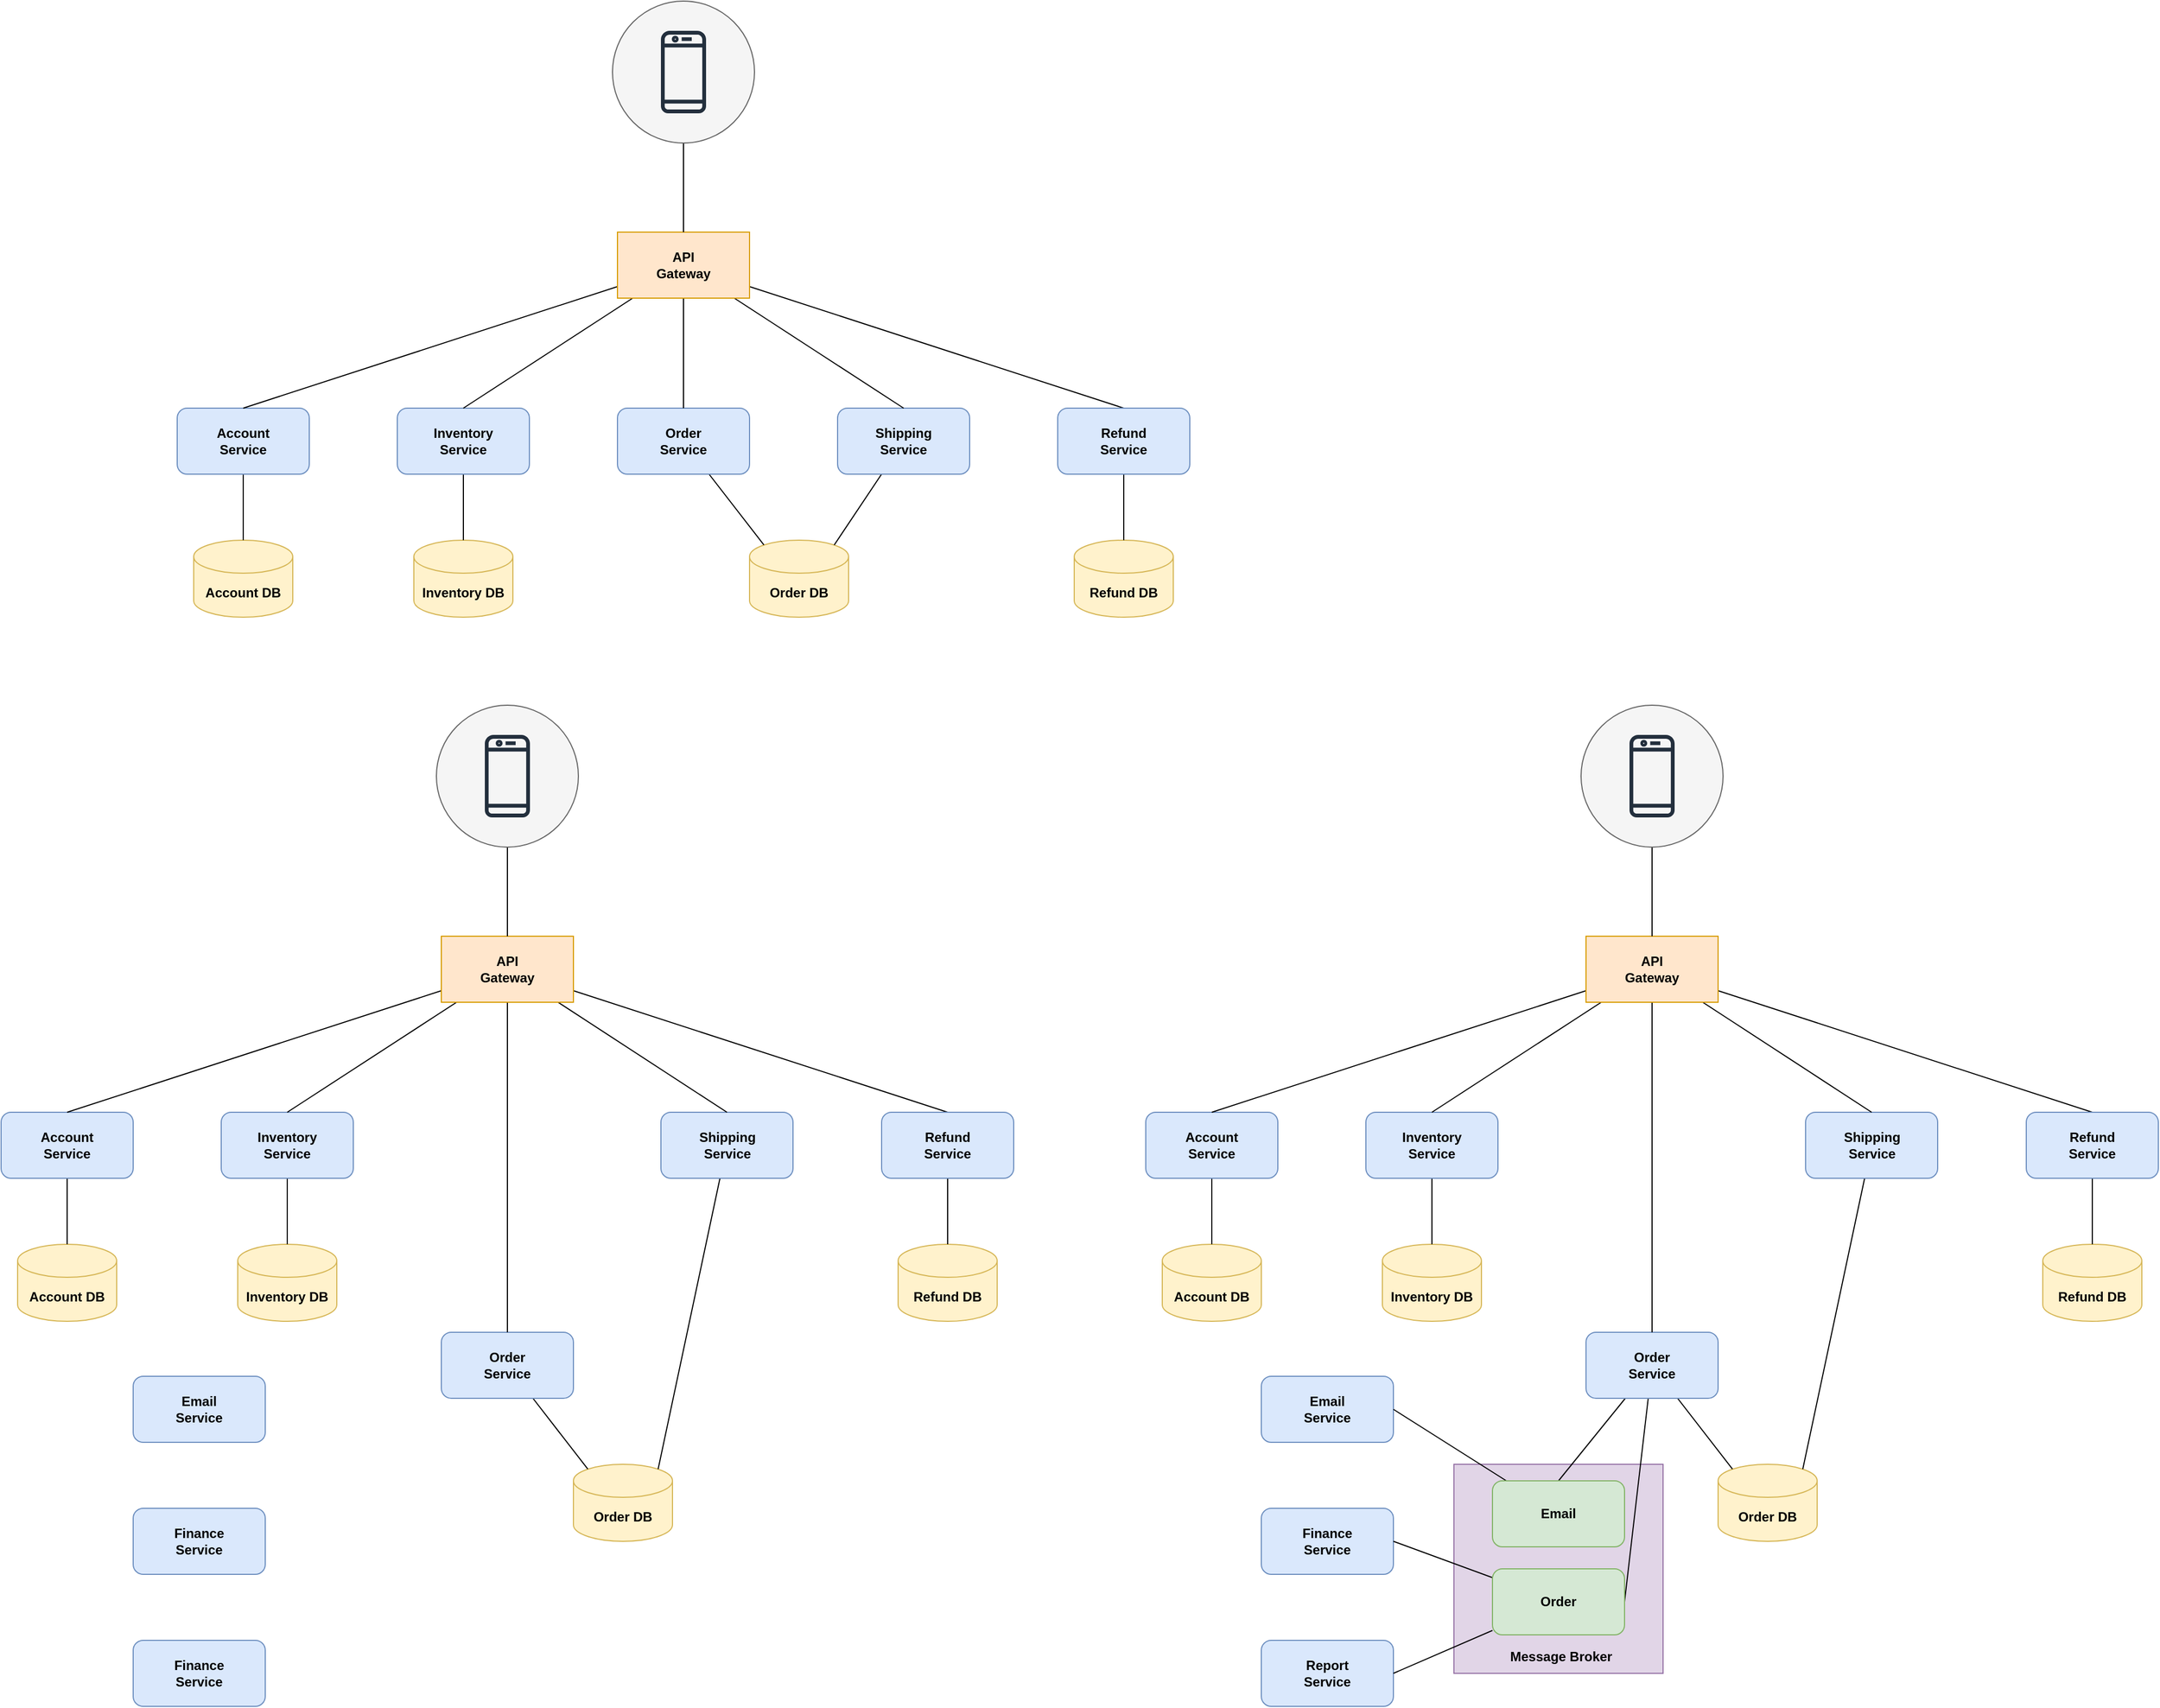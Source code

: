 <mxfile version="17.2.4" type="github">
  <diagram id="rhsK0INR5B5wFi-OVpHr" name="Page-1">
    <mxGraphModel dx="1221" dy="1772" grid="1" gridSize="10" guides="1" tooltips="1" connect="1" arrows="1" fold="1" page="1" pageScale="1" pageWidth="850" pageHeight="1100" math="0" shadow="0">
      <root>
        <mxCell id="0" />
        <mxCell id="1" parent="0" />
        <mxCell id="UGUc0tmIdh58sRd5x-Ey-13" value="" style="whiteSpace=wrap;html=1;aspect=fixed;rounded=0;fillColor=#e1d5e7;strokeColor=#9673a6;" vertex="1" parent="1">
          <mxGeometry x="1400" y="1120" width="190" height="190" as="geometry" />
        </mxCell>
        <mxCell id="j5t43CUlLCCPbClGcG_v-1" value="&lt;b&gt;Account DB&lt;/b&gt;" style="shape=cylinder3;whiteSpace=wrap;html=1;boundedLbl=1;backgroundOutline=1;size=15;fillColor=#fff2cc;strokeColor=#d6b656;" vertex="1" parent="1">
          <mxGeometry x="255" y="280" width="90" height="70" as="geometry" />
        </mxCell>
        <mxCell id="j5t43CUlLCCPbClGcG_v-19" style="edgeStyle=none;rounded=0;orthogonalLoop=1;jettySize=auto;html=1;endArrow=none;endFill=0;" edge="1" parent="1" source="j5t43CUlLCCPbClGcG_v-2" target="j5t43CUlLCCPbClGcG_v-1">
          <mxGeometry relative="1" as="geometry" />
        </mxCell>
        <mxCell id="j5t43CUlLCCPbClGcG_v-2" value="&lt;b&gt;Account&lt;br&gt;Service&lt;/b&gt;" style="rounded=1;whiteSpace=wrap;html=1;fillColor=#dae8fc;strokeColor=#6c8ebf;" vertex="1" parent="1">
          <mxGeometry x="240" y="160" width="120" height="60" as="geometry" />
        </mxCell>
        <mxCell id="j5t43CUlLCCPbClGcG_v-3" value="&lt;b&gt;Inventory&amp;nbsp;&lt;/b&gt;&lt;b&gt;DB&lt;/b&gt;" style="shape=cylinder3;whiteSpace=wrap;html=1;boundedLbl=1;backgroundOutline=1;size=15;fillColor=#fff2cc;strokeColor=#d6b656;" vertex="1" parent="1">
          <mxGeometry x="455" y="280" width="90" height="70" as="geometry" />
        </mxCell>
        <mxCell id="j5t43CUlLCCPbClGcG_v-20" style="edgeStyle=none;rounded=0;orthogonalLoop=1;jettySize=auto;html=1;endArrow=none;endFill=0;" edge="1" parent="1" source="j5t43CUlLCCPbClGcG_v-4" target="j5t43CUlLCCPbClGcG_v-3">
          <mxGeometry relative="1" as="geometry" />
        </mxCell>
        <mxCell id="j5t43CUlLCCPbClGcG_v-4" value="&lt;b&gt;Inventory&lt;br&gt;Service&lt;/b&gt;" style="rounded=1;whiteSpace=wrap;html=1;fillColor=#dae8fc;strokeColor=#6c8ebf;" vertex="1" parent="1">
          <mxGeometry x="440" y="160" width="120" height="60" as="geometry" />
        </mxCell>
        <mxCell id="j5t43CUlLCCPbClGcG_v-5" value="&lt;b&gt;Order&lt;/b&gt;&lt;b&gt;&amp;nbsp;DB&lt;/b&gt;" style="shape=cylinder3;whiteSpace=wrap;html=1;boundedLbl=1;backgroundOutline=1;size=15;fillColor=#fff2cc;strokeColor=#d6b656;" vertex="1" parent="1">
          <mxGeometry x="760" y="280" width="90" height="70" as="geometry" />
        </mxCell>
        <mxCell id="j5t43CUlLCCPbClGcG_v-33" style="edgeStyle=none;rounded=0;orthogonalLoop=1;jettySize=auto;html=1;entryX=0.145;entryY=0;entryDx=0;entryDy=4.35;entryPerimeter=0;endArrow=none;endFill=0;" edge="1" parent="1" source="j5t43CUlLCCPbClGcG_v-6" target="j5t43CUlLCCPbClGcG_v-5">
          <mxGeometry relative="1" as="geometry" />
        </mxCell>
        <mxCell id="j5t43CUlLCCPbClGcG_v-6" value="&lt;b&gt;Order&lt;br&gt;Service&lt;/b&gt;" style="rounded=1;whiteSpace=wrap;html=1;fillColor=#dae8fc;strokeColor=#6c8ebf;" vertex="1" parent="1">
          <mxGeometry x="640" y="160" width="120" height="60" as="geometry" />
        </mxCell>
        <mxCell id="j5t43CUlLCCPbClGcG_v-32" style="edgeStyle=none;rounded=0;orthogonalLoop=1;jettySize=auto;html=1;entryX=0.855;entryY=0;entryDx=0;entryDy=4.35;entryPerimeter=0;endArrow=none;endFill=0;" edge="1" parent="1" source="j5t43CUlLCCPbClGcG_v-8" target="j5t43CUlLCCPbClGcG_v-5">
          <mxGeometry relative="1" as="geometry" />
        </mxCell>
        <mxCell id="j5t43CUlLCCPbClGcG_v-8" value="&lt;b&gt;Shipping&lt;br&gt;Service&lt;/b&gt;" style="rounded=1;whiteSpace=wrap;html=1;fillColor=#dae8fc;strokeColor=#6c8ebf;" vertex="1" parent="1">
          <mxGeometry x="840" y="160" width="120" height="60" as="geometry" />
        </mxCell>
        <mxCell id="j5t43CUlLCCPbClGcG_v-14" style="edgeStyle=none;rounded=0;orthogonalLoop=1;jettySize=auto;html=1;entryX=0.5;entryY=0;entryDx=0;entryDy=0;endArrow=none;endFill=0;" edge="1" parent="1" source="j5t43CUlLCCPbClGcG_v-10" target="j5t43CUlLCCPbClGcG_v-4">
          <mxGeometry relative="1" as="geometry" />
        </mxCell>
        <mxCell id="j5t43CUlLCCPbClGcG_v-15" style="edgeStyle=none;rounded=0;orthogonalLoop=1;jettySize=auto;html=1;endArrow=none;endFill=0;" edge="1" parent="1" source="j5t43CUlLCCPbClGcG_v-10" target="j5t43CUlLCCPbClGcG_v-6">
          <mxGeometry relative="1" as="geometry" />
        </mxCell>
        <mxCell id="j5t43CUlLCCPbClGcG_v-16" style="edgeStyle=none;rounded=0;orthogonalLoop=1;jettySize=auto;html=1;entryX=0.5;entryY=0;entryDx=0;entryDy=0;endArrow=none;endFill=0;" edge="1" parent="1" source="j5t43CUlLCCPbClGcG_v-10" target="j5t43CUlLCCPbClGcG_v-8">
          <mxGeometry relative="1" as="geometry" />
        </mxCell>
        <mxCell id="j5t43CUlLCCPbClGcG_v-17" style="edgeStyle=none;rounded=0;orthogonalLoop=1;jettySize=auto;html=1;entryX=0.5;entryY=0;entryDx=0;entryDy=0;endArrow=none;endFill=0;" edge="1" parent="1" source="j5t43CUlLCCPbClGcG_v-10" target="j5t43CUlLCCPbClGcG_v-12">
          <mxGeometry relative="1" as="geometry" />
        </mxCell>
        <mxCell id="j5t43CUlLCCPbClGcG_v-18" style="edgeStyle=none;rounded=0;orthogonalLoop=1;jettySize=auto;html=1;entryX=0.5;entryY=0;entryDx=0;entryDy=0;endArrow=none;endFill=0;" edge="1" parent="1" source="j5t43CUlLCCPbClGcG_v-10" target="j5t43CUlLCCPbClGcG_v-2">
          <mxGeometry relative="1" as="geometry" />
        </mxCell>
        <mxCell id="j5t43CUlLCCPbClGcG_v-10" value="&lt;b&gt;API&lt;br&gt;Gateway&lt;/b&gt;" style="rounded=0;whiteSpace=wrap;html=1;fillColor=#ffe6cc;strokeColor=#d79b00;" vertex="1" parent="1">
          <mxGeometry x="640" width="120" height="60" as="geometry" />
        </mxCell>
        <mxCell id="j5t43CUlLCCPbClGcG_v-11" value="&lt;b&gt;Refund&lt;/b&gt;&lt;b&gt;&amp;nbsp;DB&lt;/b&gt;" style="shape=cylinder3;whiteSpace=wrap;html=1;boundedLbl=1;backgroundOutline=1;size=15;fillColor=#fff2cc;strokeColor=#d6b656;" vertex="1" parent="1">
          <mxGeometry x="1055" y="280" width="90" height="70" as="geometry" />
        </mxCell>
        <mxCell id="j5t43CUlLCCPbClGcG_v-23" style="edgeStyle=none;rounded=0;orthogonalLoop=1;jettySize=auto;html=1;entryX=0.5;entryY=0;entryDx=0;entryDy=0;entryPerimeter=0;endArrow=none;endFill=0;" edge="1" parent="1" source="j5t43CUlLCCPbClGcG_v-12" target="j5t43CUlLCCPbClGcG_v-11">
          <mxGeometry relative="1" as="geometry" />
        </mxCell>
        <mxCell id="j5t43CUlLCCPbClGcG_v-12" value="&lt;b&gt;Refund&lt;br&gt;Service&lt;/b&gt;" style="rounded=1;whiteSpace=wrap;html=1;fillColor=#dae8fc;strokeColor=#6c8ebf;" vertex="1" parent="1">
          <mxGeometry x="1040" y="160" width="120" height="60" as="geometry" />
        </mxCell>
        <mxCell id="j5t43CUlLCCPbClGcG_v-31" style="edgeStyle=none;rounded=0;orthogonalLoop=1;jettySize=auto;html=1;endArrow=none;endFill=0;" edge="1" parent="1" source="j5t43CUlLCCPbClGcG_v-29" target="j5t43CUlLCCPbClGcG_v-10">
          <mxGeometry relative="1" as="geometry" />
        </mxCell>
        <mxCell id="j5t43CUlLCCPbClGcG_v-29" value="" style="ellipse;whiteSpace=wrap;html=1;aspect=fixed;fillColor=#f5f5f5;fontColor=#333333;strokeColor=#666666;" vertex="1" parent="1">
          <mxGeometry x="635.5" y="-210" width="129" height="129" as="geometry" />
        </mxCell>
        <mxCell id="j5t43CUlLCCPbClGcG_v-28" value="" style="sketch=0;outlineConnect=0;fontColor=#232F3E;gradientColor=none;fillColor=#232F3D;strokeColor=none;dashed=0;verticalLabelPosition=bottom;verticalAlign=top;align=center;html=1;fontSize=12;fontStyle=0;aspect=fixed;pointerEvents=1;shape=mxgraph.aws4.mobile_client;" vertex="1" parent="1">
          <mxGeometry x="679.5" y="-184.5" width="41" height="78" as="geometry" />
        </mxCell>
        <mxCell id="j5t43CUlLCCPbClGcG_v-34" value="&lt;b&gt;Account DB&lt;/b&gt;" style="shape=cylinder3;whiteSpace=wrap;html=1;boundedLbl=1;backgroundOutline=1;size=15;fillColor=#fff2cc;strokeColor=#d6b656;" vertex="1" parent="1">
          <mxGeometry x="95" y="920" width="90" height="70" as="geometry" />
        </mxCell>
        <mxCell id="j5t43CUlLCCPbClGcG_v-35" style="edgeStyle=none;rounded=0;orthogonalLoop=1;jettySize=auto;html=1;endArrow=none;endFill=0;" edge="1" source="j5t43CUlLCCPbClGcG_v-36" target="j5t43CUlLCCPbClGcG_v-34" parent="1">
          <mxGeometry relative="1" as="geometry" />
        </mxCell>
        <mxCell id="j5t43CUlLCCPbClGcG_v-36" value="&lt;b&gt;Account&lt;br&gt;Service&lt;/b&gt;" style="rounded=1;whiteSpace=wrap;html=1;fillColor=#dae8fc;strokeColor=#6c8ebf;" vertex="1" parent="1">
          <mxGeometry x="80" y="800" width="120" height="60" as="geometry" />
        </mxCell>
        <mxCell id="j5t43CUlLCCPbClGcG_v-37" value="&lt;b&gt;Inventory&amp;nbsp;&lt;/b&gt;&lt;b&gt;DB&lt;/b&gt;" style="shape=cylinder3;whiteSpace=wrap;html=1;boundedLbl=1;backgroundOutline=1;size=15;fillColor=#fff2cc;strokeColor=#d6b656;" vertex="1" parent="1">
          <mxGeometry x="295" y="920" width="90" height="70" as="geometry" />
        </mxCell>
        <mxCell id="j5t43CUlLCCPbClGcG_v-38" style="edgeStyle=none;rounded=0;orthogonalLoop=1;jettySize=auto;html=1;endArrow=none;endFill=0;" edge="1" source="j5t43CUlLCCPbClGcG_v-39" target="j5t43CUlLCCPbClGcG_v-37" parent="1">
          <mxGeometry relative="1" as="geometry" />
        </mxCell>
        <mxCell id="j5t43CUlLCCPbClGcG_v-39" value="&lt;b&gt;Inventory&lt;br&gt;Service&lt;/b&gt;" style="rounded=1;whiteSpace=wrap;html=1;fillColor=#dae8fc;strokeColor=#6c8ebf;" vertex="1" parent="1">
          <mxGeometry x="280" y="800" width="120" height="60" as="geometry" />
        </mxCell>
        <mxCell id="j5t43CUlLCCPbClGcG_v-40" value="&lt;b&gt;Order&lt;/b&gt;&lt;b&gt;&amp;nbsp;DB&lt;/b&gt;" style="shape=cylinder3;whiteSpace=wrap;html=1;boundedLbl=1;backgroundOutline=1;size=15;fillColor=#fff2cc;strokeColor=#d6b656;" vertex="1" parent="1">
          <mxGeometry x="600" y="1120" width="90" height="70" as="geometry" />
        </mxCell>
        <mxCell id="j5t43CUlLCCPbClGcG_v-41" style="edgeStyle=none;rounded=0;orthogonalLoop=1;jettySize=auto;html=1;entryX=0.145;entryY=0;entryDx=0;entryDy=4.35;entryPerimeter=0;endArrow=none;endFill=0;" edge="1" source="j5t43CUlLCCPbClGcG_v-42" target="j5t43CUlLCCPbClGcG_v-40" parent="1">
          <mxGeometry relative="1" as="geometry" />
        </mxCell>
        <mxCell id="j5t43CUlLCCPbClGcG_v-42" value="&lt;b&gt;Order&lt;br&gt;Service&lt;/b&gt;" style="rounded=1;whiteSpace=wrap;html=1;fillColor=#dae8fc;strokeColor=#6c8ebf;" vertex="1" parent="1">
          <mxGeometry x="480" y="1000" width="120" height="60" as="geometry" />
        </mxCell>
        <mxCell id="j5t43CUlLCCPbClGcG_v-43" style="edgeStyle=none;rounded=0;orthogonalLoop=1;jettySize=auto;html=1;entryX=0.855;entryY=0;entryDx=0;entryDy=4.35;entryPerimeter=0;endArrow=none;endFill=0;" edge="1" source="j5t43CUlLCCPbClGcG_v-44" target="j5t43CUlLCCPbClGcG_v-40" parent="1">
          <mxGeometry relative="1" as="geometry" />
        </mxCell>
        <mxCell id="j5t43CUlLCCPbClGcG_v-44" value="&lt;b&gt;Shipping&lt;br&gt;Service&lt;/b&gt;" style="rounded=1;whiteSpace=wrap;html=1;fillColor=#dae8fc;strokeColor=#6c8ebf;" vertex="1" parent="1">
          <mxGeometry x="679.5" y="800" width="120" height="60" as="geometry" />
        </mxCell>
        <mxCell id="j5t43CUlLCCPbClGcG_v-45" style="edgeStyle=none;rounded=0;orthogonalLoop=1;jettySize=auto;html=1;entryX=0.5;entryY=0;entryDx=0;entryDy=0;endArrow=none;endFill=0;" edge="1" source="j5t43CUlLCCPbClGcG_v-50" target="j5t43CUlLCCPbClGcG_v-39" parent="1">
          <mxGeometry relative="1" as="geometry" />
        </mxCell>
        <mxCell id="j5t43CUlLCCPbClGcG_v-46" style="edgeStyle=none;rounded=0;orthogonalLoop=1;jettySize=auto;html=1;endArrow=none;endFill=0;" edge="1" source="j5t43CUlLCCPbClGcG_v-50" target="j5t43CUlLCCPbClGcG_v-42" parent="1">
          <mxGeometry relative="1" as="geometry" />
        </mxCell>
        <mxCell id="j5t43CUlLCCPbClGcG_v-47" style="edgeStyle=none;rounded=0;orthogonalLoop=1;jettySize=auto;html=1;entryX=0.5;entryY=0;entryDx=0;entryDy=0;endArrow=none;endFill=0;" edge="1" source="j5t43CUlLCCPbClGcG_v-50" target="j5t43CUlLCCPbClGcG_v-44" parent="1">
          <mxGeometry relative="1" as="geometry" />
        </mxCell>
        <mxCell id="j5t43CUlLCCPbClGcG_v-48" style="edgeStyle=none;rounded=0;orthogonalLoop=1;jettySize=auto;html=1;entryX=0.5;entryY=0;entryDx=0;entryDy=0;endArrow=none;endFill=0;" edge="1" source="j5t43CUlLCCPbClGcG_v-50" target="j5t43CUlLCCPbClGcG_v-53" parent="1">
          <mxGeometry relative="1" as="geometry" />
        </mxCell>
        <mxCell id="j5t43CUlLCCPbClGcG_v-49" style="edgeStyle=none;rounded=0;orthogonalLoop=1;jettySize=auto;html=1;entryX=0.5;entryY=0;entryDx=0;entryDy=0;endArrow=none;endFill=0;" edge="1" source="j5t43CUlLCCPbClGcG_v-50" target="j5t43CUlLCCPbClGcG_v-36" parent="1">
          <mxGeometry relative="1" as="geometry" />
        </mxCell>
        <mxCell id="j5t43CUlLCCPbClGcG_v-50" value="&lt;b&gt;API&lt;br&gt;Gateway&lt;/b&gt;" style="rounded=0;whiteSpace=wrap;html=1;fillColor=#ffe6cc;strokeColor=#d79b00;" vertex="1" parent="1">
          <mxGeometry x="480" y="640" width="120" height="60" as="geometry" />
        </mxCell>
        <mxCell id="j5t43CUlLCCPbClGcG_v-51" value="&lt;b&gt;Refund&lt;/b&gt;&lt;b&gt;&amp;nbsp;DB&lt;/b&gt;" style="shape=cylinder3;whiteSpace=wrap;html=1;boundedLbl=1;backgroundOutline=1;size=15;fillColor=#fff2cc;strokeColor=#d6b656;" vertex="1" parent="1">
          <mxGeometry x="895" y="920" width="90" height="70" as="geometry" />
        </mxCell>
        <mxCell id="j5t43CUlLCCPbClGcG_v-52" style="edgeStyle=none;rounded=0;orthogonalLoop=1;jettySize=auto;html=1;entryX=0.5;entryY=0;entryDx=0;entryDy=0;entryPerimeter=0;endArrow=none;endFill=0;" edge="1" source="j5t43CUlLCCPbClGcG_v-53" target="j5t43CUlLCCPbClGcG_v-51" parent="1">
          <mxGeometry relative="1" as="geometry" />
        </mxCell>
        <mxCell id="j5t43CUlLCCPbClGcG_v-53" value="&lt;b&gt;Refund&lt;br&gt;Service&lt;/b&gt;" style="rounded=1;whiteSpace=wrap;html=1;fillColor=#dae8fc;strokeColor=#6c8ebf;" vertex="1" parent="1">
          <mxGeometry x="880" y="800" width="120" height="60" as="geometry" />
        </mxCell>
        <mxCell id="j5t43CUlLCCPbClGcG_v-54" style="edgeStyle=none;rounded=0;orthogonalLoop=1;jettySize=auto;html=1;endArrow=none;endFill=0;" edge="1" source="j5t43CUlLCCPbClGcG_v-55" target="j5t43CUlLCCPbClGcG_v-50" parent="1">
          <mxGeometry relative="1" as="geometry" />
        </mxCell>
        <mxCell id="j5t43CUlLCCPbClGcG_v-55" value="" style="ellipse;whiteSpace=wrap;html=1;aspect=fixed;fillColor=#f5f5f5;fontColor=#333333;strokeColor=#666666;" vertex="1" parent="1">
          <mxGeometry x="475.5" y="430" width="129" height="129" as="geometry" />
        </mxCell>
        <mxCell id="j5t43CUlLCCPbClGcG_v-56" value="" style="sketch=0;outlineConnect=0;fontColor=#232F3E;gradientColor=none;fillColor=#232F3D;strokeColor=none;dashed=0;verticalLabelPosition=bottom;verticalAlign=top;align=center;html=1;fontSize=12;fontStyle=0;aspect=fixed;pointerEvents=1;shape=mxgraph.aws4.mobile_client;" vertex="1" parent="1">
          <mxGeometry x="519.5" y="455.5" width="41" height="78" as="geometry" />
        </mxCell>
        <mxCell id="j5t43CUlLCCPbClGcG_v-58" value="&lt;b&gt;Email&lt;br&gt;Service&lt;/b&gt;" style="rounded=1;whiteSpace=wrap;html=1;fillColor=#dae8fc;strokeColor=#6c8ebf;" vertex="1" parent="1">
          <mxGeometry x="200" y="1040" width="120" height="60" as="geometry" />
        </mxCell>
        <mxCell id="j5t43CUlLCCPbClGcG_v-59" value="&lt;b&gt;Finance&lt;br&gt;Service&lt;/b&gt;" style="rounded=1;whiteSpace=wrap;html=1;fillColor=#dae8fc;strokeColor=#6c8ebf;" vertex="1" parent="1">
          <mxGeometry x="200" y="1160" width="120" height="60" as="geometry" />
        </mxCell>
        <mxCell id="j5t43CUlLCCPbClGcG_v-60" value="&lt;b&gt;Finance&lt;br&gt;Service&lt;/b&gt;" style="rounded=1;whiteSpace=wrap;html=1;fillColor=#dae8fc;strokeColor=#6c8ebf;" vertex="1" parent="1">
          <mxGeometry x="200" y="1280" width="120" height="60" as="geometry" />
        </mxCell>
        <mxCell id="j5t43CUlLCCPbClGcG_v-62" value="&lt;b&gt;Account DB&lt;/b&gt;" style="shape=cylinder3;whiteSpace=wrap;html=1;boundedLbl=1;backgroundOutline=1;size=15;fillColor=#fff2cc;strokeColor=#d6b656;" vertex="1" parent="1">
          <mxGeometry x="1135" y="920" width="90" height="70" as="geometry" />
        </mxCell>
        <mxCell id="j5t43CUlLCCPbClGcG_v-63" style="edgeStyle=none;rounded=0;orthogonalLoop=1;jettySize=auto;html=1;endArrow=none;endFill=0;" edge="1" source="j5t43CUlLCCPbClGcG_v-64" target="j5t43CUlLCCPbClGcG_v-62" parent="1">
          <mxGeometry relative="1" as="geometry" />
        </mxCell>
        <mxCell id="j5t43CUlLCCPbClGcG_v-64" value="&lt;b&gt;Account&lt;br&gt;Service&lt;/b&gt;" style="rounded=1;whiteSpace=wrap;html=1;fillColor=#dae8fc;strokeColor=#6c8ebf;" vertex="1" parent="1">
          <mxGeometry x="1120" y="800" width="120" height="60" as="geometry" />
        </mxCell>
        <mxCell id="j5t43CUlLCCPbClGcG_v-65" value="&lt;b&gt;Inventory&amp;nbsp;&lt;/b&gt;&lt;b&gt;DB&lt;/b&gt;" style="shape=cylinder3;whiteSpace=wrap;html=1;boundedLbl=1;backgroundOutline=1;size=15;fillColor=#fff2cc;strokeColor=#d6b656;" vertex="1" parent="1">
          <mxGeometry x="1335" y="920" width="90" height="70" as="geometry" />
        </mxCell>
        <mxCell id="j5t43CUlLCCPbClGcG_v-66" style="edgeStyle=none;rounded=0;orthogonalLoop=1;jettySize=auto;html=1;endArrow=none;endFill=0;" edge="1" source="j5t43CUlLCCPbClGcG_v-67" target="j5t43CUlLCCPbClGcG_v-65" parent="1">
          <mxGeometry relative="1" as="geometry" />
        </mxCell>
        <mxCell id="j5t43CUlLCCPbClGcG_v-67" value="&lt;b&gt;Inventory&lt;br&gt;Service&lt;/b&gt;" style="rounded=1;whiteSpace=wrap;html=1;fillColor=#dae8fc;strokeColor=#6c8ebf;" vertex="1" parent="1">
          <mxGeometry x="1320" y="800" width="120" height="60" as="geometry" />
        </mxCell>
        <mxCell id="j5t43CUlLCCPbClGcG_v-68" value="&lt;b&gt;Order&lt;/b&gt;&lt;b&gt;&amp;nbsp;DB&lt;/b&gt;" style="shape=cylinder3;whiteSpace=wrap;html=1;boundedLbl=1;backgroundOutline=1;size=15;fillColor=#fff2cc;strokeColor=#d6b656;" vertex="1" parent="1">
          <mxGeometry x="1640" y="1120" width="90" height="70" as="geometry" />
        </mxCell>
        <mxCell id="j5t43CUlLCCPbClGcG_v-69" style="edgeStyle=none;rounded=0;orthogonalLoop=1;jettySize=auto;html=1;entryX=0.145;entryY=0;entryDx=0;entryDy=4.35;entryPerimeter=0;endArrow=none;endFill=0;" edge="1" source="j5t43CUlLCCPbClGcG_v-70" target="j5t43CUlLCCPbClGcG_v-68" parent="1">
          <mxGeometry relative="1" as="geometry" />
        </mxCell>
        <mxCell id="UGUc0tmIdh58sRd5x-Ey-25" style="edgeStyle=none;rounded=0;orthogonalLoop=1;jettySize=auto;html=1;entryX=1;entryY=0.5;entryDx=0;entryDy=0;endArrow=none;endFill=0;" edge="1" parent="1" source="j5t43CUlLCCPbClGcG_v-70" target="UGUc0tmIdh58sRd5x-Ey-23">
          <mxGeometry relative="1" as="geometry" />
        </mxCell>
        <mxCell id="UGUc0tmIdh58sRd5x-Ey-26" style="edgeStyle=none;rounded=0;orthogonalLoop=1;jettySize=auto;html=1;entryX=0.5;entryY=0;entryDx=0;entryDy=0;endArrow=none;endFill=0;" edge="1" parent="1" source="j5t43CUlLCCPbClGcG_v-70" target="UGUc0tmIdh58sRd5x-Ey-20">
          <mxGeometry relative="1" as="geometry" />
        </mxCell>
        <mxCell id="j5t43CUlLCCPbClGcG_v-70" value="&lt;b&gt;Order&lt;br&gt;Service&lt;/b&gt;" style="rounded=1;whiteSpace=wrap;html=1;fillColor=#dae8fc;strokeColor=#6c8ebf;" vertex="1" parent="1">
          <mxGeometry x="1520" y="1000" width="120" height="60" as="geometry" />
        </mxCell>
        <mxCell id="j5t43CUlLCCPbClGcG_v-71" style="edgeStyle=none;rounded=0;orthogonalLoop=1;jettySize=auto;html=1;entryX=0.855;entryY=0;entryDx=0;entryDy=4.35;entryPerimeter=0;endArrow=none;endFill=0;" edge="1" source="j5t43CUlLCCPbClGcG_v-72" target="j5t43CUlLCCPbClGcG_v-68" parent="1">
          <mxGeometry relative="1" as="geometry" />
        </mxCell>
        <mxCell id="j5t43CUlLCCPbClGcG_v-72" value="&lt;b&gt;Shipping&lt;br&gt;Service&lt;/b&gt;" style="rounded=1;whiteSpace=wrap;html=1;fillColor=#dae8fc;strokeColor=#6c8ebf;" vertex="1" parent="1">
          <mxGeometry x="1719.5" y="800" width="120" height="60" as="geometry" />
        </mxCell>
        <mxCell id="j5t43CUlLCCPbClGcG_v-73" style="edgeStyle=none;rounded=0;orthogonalLoop=1;jettySize=auto;html=1;entryX=0.5;entryY=0;entryDx=0;entryDy=0;endArrow=none;endFill=0;" edge="1" source="j5t43CUlLCCPbClGcG_v-78" target="j5t43CUlLCCPbClGcG_v-67" parent="1">
          <mxGeometry relative="1" as="geometry" />
        </mxCell>
        <mxCell id="j5t43CUlLCCPbClGcG_v-74" style="edgeStyle=none;rounded=0;orthogonalLoop=1;jettySize=auto;html=1;endArrow=none;endFill=0;" edge="1" source="j5t43CUlLCCPbClGcG_v-78" target="j5t43CUlLCCPbClGcG_v-70" parent="1">
          <mxGeometry relative="1" as="geometry" />
        </mxCell>
        <mxCell id="j5t43CUlLCCPbClGcG_v-75" style="edgeStyle=none;rounded=0;orthogonalLoop=1;jettySize=auto;html=1;entryX=0.5;entryY=0;entryDx=0;entryDy=0;endArrow=none;endFill=0;" edge="1" source="j5t43CUlLCCPbClGcG_v-78" target="j5t43CUlLCCPbClGcG_v-72" parent="1">
          <mxGeometry relative="1" as="geometry" />
        </mxCell>
        <mxCell id="j5t43CUlLCCPbClGcG_v-76" style="edgeStyle=none;rounded=0;orthogonalLoop=1;jettySize=auto;html=1;entryX=0.5;entryY=0;entryDx=0;entryDy=0;endArrow=none;endFill=0;" edge="1" source="j5t43CUlLCCPbClGcG_v-78" target="j5t43CUlLCCPbClGcG_v-81" parent="1">
          <mxGeometry relative="1" as="geometry" />
        </mxCell>
        <mxCell id="j5t43CUlLCCPbClGcG_v-77" style="edgeStyle=none;rounded=0;orthogonalLoop=1;jettySize=auto;html=1;entryX=0.5;entryY=0;entryDx=0;entryDy=0;endArrow=none;endFill=0;" edge="1" source="j5t43CUlLCCPbClGcG_v-78" target="j5t43CUlLCCPbClGcG_v-64" parent="1">
          <mxGeometry relative="1" as="geometry" />
        </mxCell>
        <mxCell id="j5t43CUlLCCPbClGcG_v-78" value="&lt;b&gt;API&lt;br&gt;Gateway&lt;/b&gt;" style="rounded=0;whiteSpace=wrap;html=1;fillColor=#ffe6cc;strokeColor=#d79b00;" vertex="1" parent="1">
          <mxGeometry x="1520" y="640" width="120" height="60" as="geometry" />
        </mxCell>
        <mxCell id="j5t43CUlLCCPbClGcG_v-79" value="&lt;b&gt;Refund&lt;/b&gt;&lt;b&gt;&amp;nbsp;DB&lt;/b&gt;" style="shape=cylinder3;whiteSpace=wrap;html=1;boundedLbl=1;backgroundOutline=1;size=15;fillColor=#fff2cc;strokeColor=#d6b656;" vertex="1" parent="1">
          <mxGeometry x="1935" y="920" width="90" height="70" as="geometry" />
        </mxCell>
        <mxCell id="j5t43CUlLCCPbClGcG_v-80" style="edgeStyle=none;rounded=0;orthogonalLoop=1;jettySize=auto;html=1;entryX=0.5;entryY=0;entryDx=0;entryDy=0;entryPerimeter=0;endArrow=none;endFill=0;" edge="1" source="j5t43CUlLCCPbClGcG_v-81" target="j5t43CUlLCCPbClGcG_v-79" parent="1">
          <mxGeometry relative="1" as="geometry" />
        </mxCell>
        <mxCell id="j5t43CUlLCCPbClGcG_v-81" value="&lt;b&gt;Refund&lt;br&gt;Service&lt;/b&gt;" style="rounded=1;whiteSpace=wrap;html=1;fillColor=#dae8fc;strokeColor=#6c8ebf;" vertex="1" parent="1">
          <mxGeometry x="1920" y="800" width="120" height="60" as="geometry" />
        </mxCell>
        <mxCell id="j5t43CUlLCCPbClGcG_v-82" style="edgeStyle=none;rounded=0;orthogonalLoop=1;jettySize=auto;html=1;endArrow=none;endFill=0;" edge="1" source="j5t43CUlLCCPbClGcG_v-83" target="j5t43CUlLCCPbClGcG_v-78" parent="1">
          <mxGeometry relative="1" as="geometry" />
        </mxCell>
        <mxCell id="j5t43CUlLCCPbClGcG_v-83" value="" style="ellipse;whiteSpace=wrap;html=1;aspect=fixed;fillColor=#f5f5f5;fontColor=#333333;strokeColor=#666666;" vertex="1" parent="1">
          <mxGeometry x="1515.5" y="430" width="129" height="129" as="geometry" />
        </mxCell>
        <mxCell id="j5t43CUlLCCPbClGcG_v-84" value="" style="sketch=0;outlineConnect=0;fontColor=#232F3E;gradientColor=none;fillColor=#232F3D;strokeColor=none;dashed=0;verticalLabelPosition=bottom;verticalAlign=top;align=center;html=1;fontSize=12;fontStyle=0;aspect=fixed;pointerEvents=1;shape=mxgraph.aws4.mobile_client;" vertex="1" parent="1">
          <mxGeometry x="1559.5" y="455.5" width="41" height="78" as="geometry" />
        </mxCell>
        <mxCell id="UGUc0tmIdh58sRd5x-Ey-16" value="&lt;b&gt;Email&lt;br&gt;Service&lt;/b&gt;" style="rounded=1;whiteSpace=wrap;html=1;fillColor=#dae8fc;strokeColor=#6c8ebf;" vertex="1" parent="1">
          <mxGeometry x="1225" y="1040" width="120" height="60" as="geometry" />
        </mxCell>
        <mxCell id="UGUc0tmIdh58sRd5x-Ey-17" value="&lt;b&gt;Finance&lt;br&gt;Service&lt;/b&gt;" style="rounded=1;whiteSpace=wrap;html=1;fillColor=#dae8fc;strokeColor=#6c8ebf;" vertex="1" parent="1">
          <mxGeometry x="1225" y="1160" width="120" height="60" as="geometry" />
        </mxCell>
        <mxCell id="UGUc0tmIdh58sRd5x-Ey-18" value="&lt;b&gt;Report&lt;br&gt;Service&lt;/b&gt;" style="rounded=1;whiteSpace=wrap;html=1;fillColor=#dae8fc;strokeColor=#6c8ebf;" vertex="1" parent="1">
          <mxGeometry x="1225" y="1280" width="120" height="60" as="geometry" />
        </mxCell>
        <mxCell id="UGUc0tmIdh58sRd5x-Ey-19" style="edgeStyle=none;rounded=0;orthogonalLoop=1;jettySize=auto;html=1;entryX=1;entryY=0.5;entryDx=0;entryDy=0;endArrow=none;endFill=0;" edge="1" parent="1" source="UGUc0tmIdh58sRd5x-Ey-20" target="UGUc0tmIdh58sRd5x-Ey-16">
          <mxGeometry relative="1" as="geometry" />
        </mxCell>
        <mxCell id="UGUc0tmIdh58sRd5x-Ey-20" value="&lt;b&gt;Email&lt;/b&gt;" style="rounded=1;whiteSpace=wrap;html=1;fillColor=#d5e8d4;strokeColor=#82b366;" vertex="1" parent="1">
          <mxGeometry x="1435" y="1135" width="120" height="60" as="geometry" />
        </mxCell>
        <mxCell id="UGUc0tmIdh58sRd5x-Ey-21" style="edgeStyle=none;rounded=0;orthogonalLoop=1;jettySize=auto;html=1;entryX=1;entryY=0.5;entryDx=0;entryDy=0;endArrow=none;endFill=0;" edge="1" parent="1" source="UGUc0tmIdh58sRd5x-Ey-23" target="UGUc0tmIdh58sRd5x-Ey-17">
          <mxGeometry relative="1" as="geometry" />
        </mxCell>
        <mxCell id="UGUc0tmIdh58sRd5x-Ey-22" style="edgeStyle=none;rounded=0;orthogonalLoop=1;jettySize=auto;html=1;entryX=1;entryY=0.5;entryDx=0;entryDy=0;endArrow=none;endFill=0;" edge="1" parent="1" source="UGUc0tmIdh58sRd5x-Ey-23" target="UGUc0tmIdh58sRd5x-Ey-18">
          <mxGeometry relative="1" as="geometry" />
        </mxCell>
        <mxCell id="UGUc0tmIdh58sRd5x-Ey-23" value="&lt;b&gt;Order&lt;/b&gt;" style="rounded=1;whiteSpace=wrap;html=1;fillColor=#d5e8d4;strokeColor=#82b366;" vertex="1" parent="1">
          <mxGeometry x="1435" y="1215" width="120" height="60" as="geometry" />
        </mxCell>
        <mxCell id="UGUc0tmIdh58sRd5x-Ey-24" value="&lt;b&gt;Message Broker&lt;/b&gt;" style="text;html=1;strokeColor=none;fillColor=none;align=center;verticalAlign=middle;whiteSpace=wrap;rounded=0;" vertex="1" parent="1">
          <mxGeometry x="1450" y="1280" width="95" height="30" as="geometry" />
        </mxCell>
      </root>
    </mxGraphModel>
  </diagram>
</mxfile>
